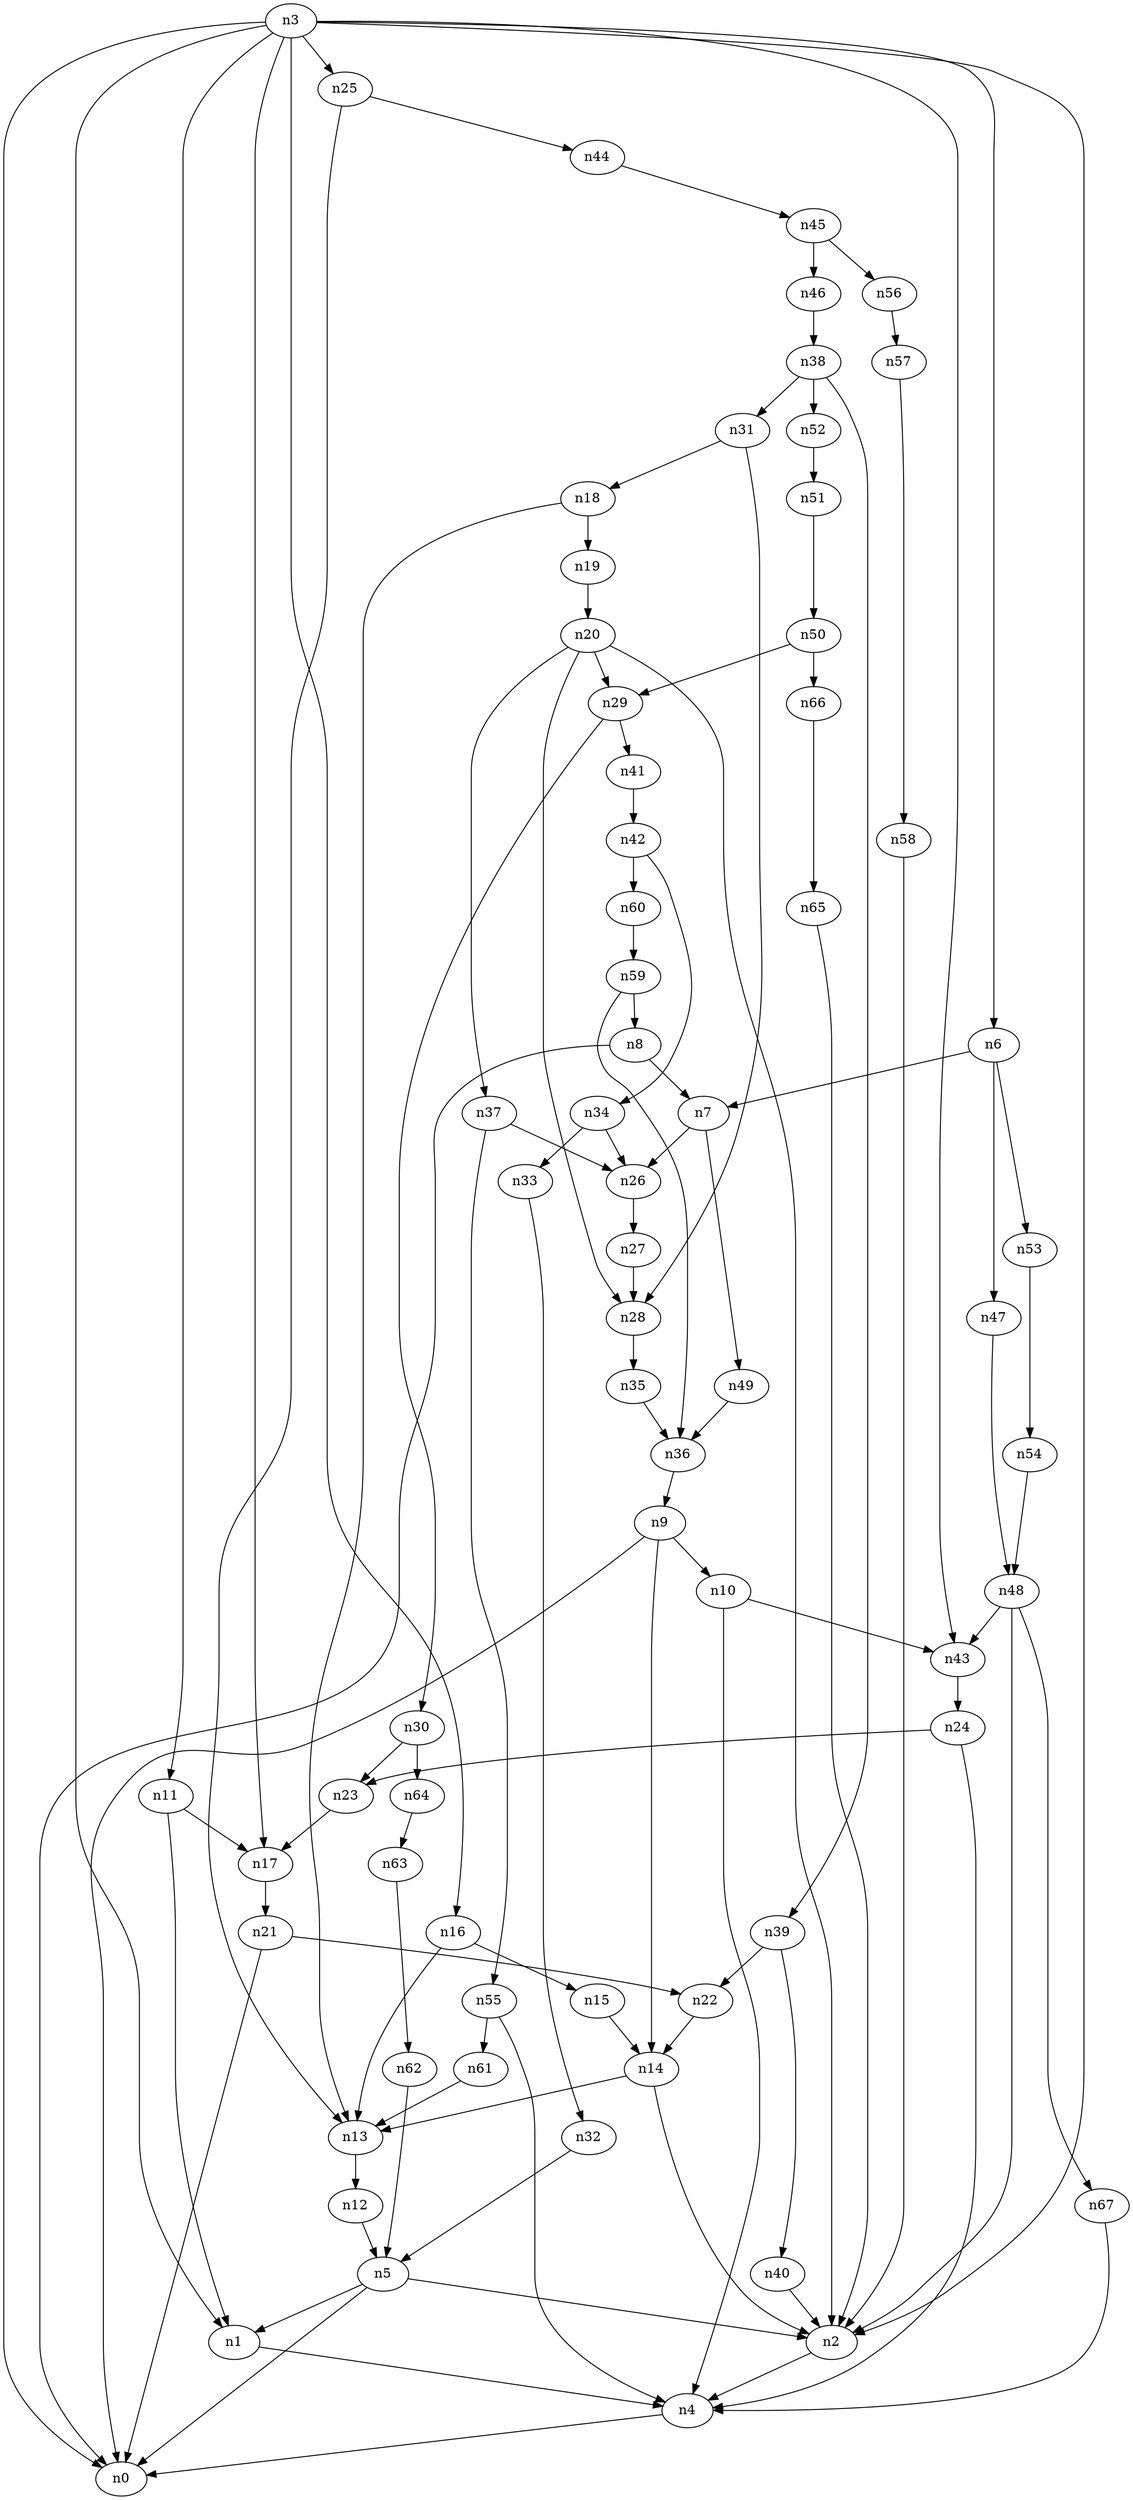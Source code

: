 digraph G {
	n1 -> n4	 [_graphml_id=e4];
	n2 -> n4	 [_graphml_id=e7];
	n3 -> n0	 [_graphml_id=e0];
	n3 -> n1	 [_graphml_id=e3];
	n3 -> n2	 [_graphml_id=e6];
	n3 -> n6	 [_graphml_id=e9];
	n3 -> n11	 [_graphml_id=e17];
	n3 -> n16	 [_graphml_id=e24];
	n3 -> n17	 [_graphml_id=e26];
	n3 -> n25	 [_graphml_id=e39];
	n3 -> n43	 [_graphml_id=e68];
	n4 -> n0	 [_graphml_id=e1];
	n5 -> n0	 [_graphml_id=e2];
	n5 -> n1	 [_graphml_id=e5];
	n5 -> n2	 [_graphml_id=e8];
	n6 -> n7	 [_graphml_id=e10];
	n6 -> n47	 [_graphml_id=e74];
	n6 -> n53	 [_graphml_id=e84];
	n7 -> n26	 [_graphml_id=e41];
	n7 -> n49	 [_graphml_id=e77];
	n8 -> n0	 [_graphml_id=e12];
	n8 -> n7	 [_graphml_id=e11];
	n9 -> n0	 [_graphml_id=e13];
	n9 -> n10	 [_graphml_id=e14];
	n9 -> n14	 [_graphml_id=e40];
	n10 -> n4	 [_graphml_id=e15];
	n10 -> n43	 [_graphml_id=e69];
	n11 -> n1	 [_graphml_id=e16];
	n11 -> n17	 [_graphml_id=e25];
	n12 -> n5	 [_graphml_id=e18];
	n13 -> n12	 [_graphml_id=e19];
	n14 -> n2	 [_graphml_id=e21];
	n14 -> n13	 [_graphml_id=e20];
	n15 -> n14	 [_graphml_id=e22];
	n16 -> n13	 [_graphml_id=e27];
	n16 -> n15	 [_graphml_id=e23];
	n17 -> n21	 [_graphml_id=e32];
	n18 -> n13	 [_graphml_id=e28];
	n18 -> n19	 [_graphml_id=e29];
	n19 -> n20	 [_graphml_id=e30];
	n20 -> n2	 [_graphml_id=e31];
	n20 -> n28	 [_graphml_id=e44];
	n20 -> n29	 [_graphml_id=e45];
	n20 -> n37	 [_graphml_id=e57];
	n21 -> n0	 [_graphml_id=e59];
	n21 -> n22	 [_graphml_id=e33];
	n22 -> n14	 [_graphml_id=e34];
	n23 -> n17	 [_graphml_id=e35];
	n24 -> n4	 [_graphml_id=e37];
	n24 -> n23	 [_graphml_id=e36];
	n25 -> n13	 [_graphml_id=e38];
	n25 -> n44	 [_graphml_id=e70];
	n26 -> n27	 [_graphml_id=e42];
	n27 -> n28	 [_graphml_id=e43];
	n28 -> n35	 [_graphml_id=e54];
	n29 -> n30	 [_graphml_id=e46];
	n29 -> n41	 [_graphml_id=e64];
	n30 -> n23	 [_graphml_id=e47];
	n30 -> n64	 [_graphml_id=e103];
	n31 -> n18	 [_graphml_id=e48];
	n31 -> n28	 [_graphml_id=e49];
	n32 -> n5	 [_graphml_id=e50];
	n33 -> n32	 [_graphml_id=e51];
	n34 -> n26	 [_graphml_id=e53];
	n34 -> n33	 [_graphml_id=e52];
	n35 -> n36	 [_graphml_id=e55];
	n36 -> n9	 [_graphml_id=e56];
	n37 -> n26	 [_graphml_id=e58];
	n37 -> n55	 [_graphml_id=e88];
	n38 -> n31	 [_graphml_id=e60];
	n38 -> n39	 [_graphml_id=e61];
	n38 -> n52	 [_graphml_id=e83];
	n39 -> n22	 [_graphml_id=e89];
	n39 -> n40	 [_graphml_id=e62];
	n40 -> n2	 [_graphml_id=e63];
	n41 -> n42	 [_graphml_id=e65];
	n42 -> n34	 [_graphml_id=e66];
	n42 -> n60	 [_graphml_id=e96];
	n43 -> n24	 [_graphml_id=e67];
	n44 -> n45	 [_graphml_id=e71];
	n45 -> n46	 [_graphml_id=e72];
	n45 -> n56	 [_graphml_id=e90];
	n46 -> n38	 [_graphml_id=e73];
	n47 -> n48	 [_graphml_id=e75];
	n48 -> n2	 [_graphml_id=e76];
	n48 -> n43	 [_graphml_id=e79];
	n48 -> n67	 [_graphml_id=e108];
	n49 -> n36	 [_graphml_id=e78];
	n50 -> n29	 [_graphml_id=e80];
	n50 -> n66	 [_graphml_id=e106];
	n51 -> n50	 [_graphml_id=e81];
	n52 -> n51	 [_graphml_id=e82];
	n53 -> n54	 [_graphml_id=e85];
	n54 -> n48	 [_graphml_id=e86];
	n55 -> n4	 [_graphml_id=e87];
	n55 -> n61	 [_graphml_id=e98];
	n56 -> n57	 [_graphml_id=e91];
	n57 -> n58	 [_graphml_id=e92];
	n58 -> n2	 [_graphml_id=e93];
	n59 -> n8	 [_graphml_id=e99];
	n59 -> n36	 [_graphml_id=e94];
	n60 -> n59	 [_graphml_id=e95];
	n61 -> n13	 [_graphml_id=e97];
	n62 -> n5	 [_graphml_id=e100];
	n63 -> n62	 [_graphml_id=e101];
	n64 -> n63	 [_graphml_id=e102];
	n65 -> n2	 [_graphml_id=e104];
	n66 -> n65	 [_graphml_id=e105];
	n67 -> n4	 [_graphml_id=e107];
}
